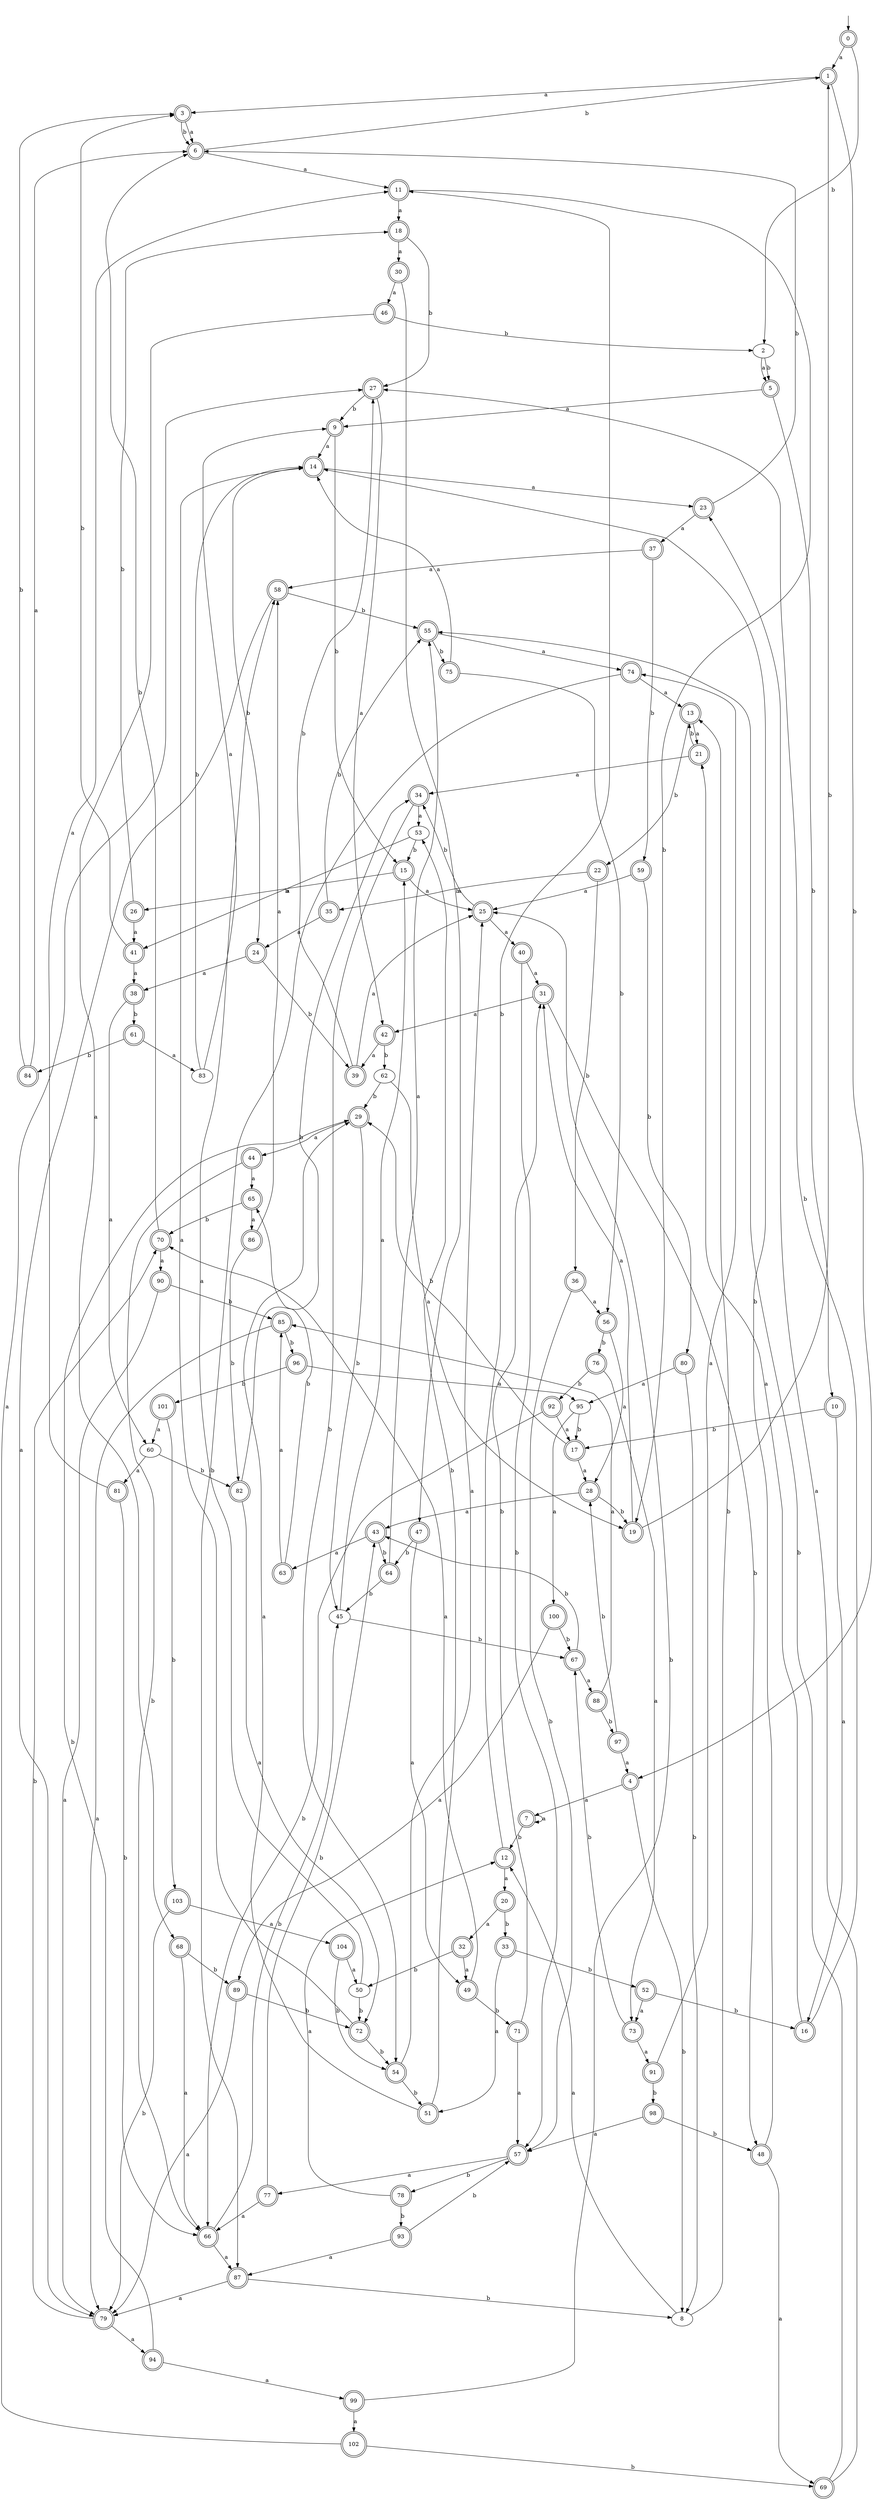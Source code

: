 digraph RandomDFA {
  __start0 [label="", shape=none];
  __start0 -> 0 [label=""];
  0 [shape=circle] [shape=doublecircle]
  0 -> 1 [label="a"]
  0 -> 2 [label="b"]
  1 [shape=doublecircle]
  1 -> 3 [label="a"]
  1 -> 4 [label="b"]
  2
  2 -> 5 [label="a"]
  2 -> 5 [label="b"]
  3 [shape=doublecircle]
  3 -> 6 [label="a"]
  3 -> 6 [label="b"]
  4 [shape=doublecircle]
  4 -> 7 [label="a"]
  4 -> 8 [label="b"]
  5 [shape=doublecircle]
  5 -> 9 [label="a"]
  5 -> 10 [label="b"]
  6 [shape=doublecircle]
  6 -> 11 [label="a"]
  6 -> 1 [label="b"]
  7 [shape=doublecircle]
  7 -> 7 [label="a"]
  7 -> 12 [label="b"]
  8
  8 -> 12 [label="a"]
  8 -> 13 [label="b"]
  9 [shape=doublecircle]
  9 -> 14 [label="a"]
  9 -> 15 [label="b"]
  10 [shape=doublecircle]
  10 -> 16 [label="a"]
  10 -> 17 [label="b"]
  11 [shape=doublecircle]
  11 -> 18 [label="a"]
  11 -> 19 [label="b"]
  12 [shape=doublecircle]
  12 -> 20 [label="a"]
  12 -> 11 [label="b"]
  13 [shape=doublecircle]
  13 -> 21 [label="a"]
  13 -> 22 [label="b"]
  14 [shape=doublecircle]
  14 -> 23 [label="a"]
  14 -> 24 [label="b"]
  15 [shape=doublecircle]
  15 -> 25 [label="a"]
  15 -> 26 [label="b"]
  16 [shape=doublecircle]
  16 -> 21 [label="a"]
  16 -> 27 [label="b"]
  17 [shape=doublecircle]
  17 -> 28 [label="a"]
  17 -> 29 [label="b"]
  18 [shape=doublecircle]
  18 -> 30 [label="a"]
  18 -> 27 [label="b"]
  19 [shape=doublecircle]
  19 -> 31 [label="a"]
  19 -> 1 [label="b"]
  20 [shape=doublecircle]
  20 -> 32 [label="a"]
  20 -> 33 [label="b"]
  21 [shape=doublecircle]
  21 -> 34 [label="a"]
  21 -> 13 [label="b"]
  22 [shape=doublecircle]
  22 -> 35 [label="a"]
  22 -> 36 [label="b"]
  23 [shape=doublecircle]
  23 -> 37 [label="a"]
  23 -> 6 [label="b"]
  24 [shape=doublecircle]
  24 -> 38 [label="a"]
  24 -> 39 [label="b"]
  25 [shape=doublecircle]
  25 -> 40 [label="a"]
  25 -> 34 [label="b"]
  26 [shape=doublecircle]
  26 -> 41 [label="a"]
  26 -> 18 [label="b"]
  27 [shape=doublecircle]
  27 -> 42 [label="a"]
  27 -> 9 [label="b"]
  28 [shape=doublecircle]
  28 -> 43 [label="a"]
  28 -> 19 [label="b"]
  29 [shape=doublecircle]
  29 -> 44 [label="a"]
  29 -> 45 [label="b"]
  30 [shape=doublecircle]
  30 -> 46 [label="a"]
  30 -> 47 [label="b"]
  31 [shape=doublecircle]
  31 -> 42 [label="a"]
  31 -> 48 [label="b"]
  32 [shape=doublecircle]
  32 -> 49 [label="a"]
  32 -> 50 [label="b"]
  33 [shape=doublecircle]
  33 -> 51 [label="a"]
  33 -> 52 [label="b"]
  34 [shape=doublecircle]
  34 -> 53 [label="a"]
  34 -> 54 [label="b"]
  35 [shape=doublecircle]
  35 -> 24 [label="a"]
  35 -> 55 [label="b"]
  36 [shape=doublecircle]
  36 -> 56 [label="a"]
  36 -> 57 [label="b"]
  37 [shape=doublecircle]
  37 -> 58 [label="a"]
  37 -> 59 [label="b"]
  38 [shape=doublecircle]
  38 -> 60 [label="a"]
  38 -> 61 [label="b"]
  39 [shape=doublecircle]
  39 -> 25 [label="a"]
  39 -> 27 [label="b"]
  40 [shape=doublecircle]
  40 -> 31 [label="a"]
  40 -> 57 [label="b"]
  41 [shape=doublecircle]
  41 -> 38 [label="a"]
  41 -> 3 [label="b"]
  42 [shape=doublecircle]
  42 -> 39 [label="a"]
  42 -> 62 [label="b"]
  43 [shape=doublecircle]
  43 -> 63 [label="a"]
  43 -> 64 [label="b"]
  44 [shape=doublecircle]
  44 -> 65 [label="a"]
  44 -> 66 [label="b"]
  45
  45 -> 15 [label="a"]
  45 -> 67 [label="b"]
  46 [shape=doublecircle]
  46 -> 68 [label="a"]
  46 -> 2 [label="b"]
  47 [shape=doublecircle]
  47 -> 49 [label="a"]
  47 -> 64 [label="b"]
  48 [shape=doublecircle]
  48 -> 69 [label="a"]
  48 -> 14 [label="b"]
  49 [shape=doublecircle]
  49 -> 70 [label="a"]
  49 -> 71 [label="b"]
  50
  50 -> 58 [label="a"]
  50 -> 72 [label="b"]
  51 [shape=doublecircle]
  51 -> 29 [label="a"]
  51 -> 53 [label="b"]
  52 [shape=doublecircle]
  52 -> 73 [label="a"]
  52 -> 16 [label="b"]
  53
  53 -> 41 [label="a"]
  53 -> 15 [label="b"]
  54 [shape=doublecircle]
  54 -> 25 [label="a"]
  54 -> 51 [label="b"]
  55 [shape=doublecircle]
  55 -> 74 [label="a"]
  55 -> 75 [label="b"]
  56 [shape=doublecircle]
  56 -> 28 [label="a"]
  56 -> 76 [label="b"]
  57 [shape=doublecircle]
  57 -> 77 [label="a"]
  57 -> 78 [label="b"]
  58 [shape=doublecircle]
  58 -> 79 [label="a"]
  58 -> 55 [label="b"]
  59 [shape=doublecircle]
  59 -> 25 [label="a"]
  59 -> 80 [label="b"]
  60
  60 -> 81 [label="a"]
  60 -> 82 [label="b"]
  61 [shape=doublecircle]
  61 -> 83 [label="a"]
  61 -> 84 [label="b"]
  62
  62 -> 19 [label="a"]
  62 -> 29 [label="b"]
  63 [shape=doublecircle]
  63 -> 85 [label="a"]
  63 -> 65 [label="b"]
  64 [shape=doublecircle]
  64 -> 55 [label="a"]
  64 -> 45 [label="b"]
  65 [shape=doublecircle]
  65 -> 86 [label="a"]
  65 -> 70 [label="b"]
  66 [shape=doublecircle]
  66 -> 87 [label="a"]
  66 -> 45 [label="b"]
  67 [shape=doublecircle]
  67 -> 88 [label="a"]
  67 -> 43 [label="b"]
  68 [shape=doublecircle]
  68 -> 66 [label="a"]
  68 -> 89 [label="b"]
  69 [shape=doublecircle]
  69 -> 23 [label="a"]
  69 -> 55 [label="b"]
  70 [shape=doublecircle]
  70 -> 90 [label="a"]
  70 -> 6 [label="b"]
  71 [shape=doublecircle]
  71 -> 57 [label="a"]
  71 -> 31 [label="b"]
  72 [shape=doublecircle]
  72 -> 14 [label="a"]
  72 -> 54 [label="b"]
  73 [shape=doublecircle]
  73 -> 91 [label="a"]
  73 -> 67 [label="b"]
  74 [shape=doublecircle]
  74 -> 13 [label="a"]
  74 -> 87 [label="b"]
  75 [shape=doublecircle]
  75 -> 14 [label="a"]
  75 -> 56 [label="b"]
  76 [shape=doublecircle]
  76 -> 73 [label="a"]
  76 -> 92 [label="b"]
  77 [shape=doublecircle]
  77 -> 66 [label="a"]
  77 -> 43 [label="b"]
  78 [shape=doublecircle]
  78 -> 12 [label="a"]
  78 -> 93 [label="b"]
  79 [shape=doublecircle]
  79 -> 94 [label="a"]
  79 -> 70 [label="b"]
  80 [shape=doublecircle]
  80 -> 95 [label="a"]
  80 -> 8 [label="b"]
  81 [shape=doublecircle]
  81 -> 11 [label="a"]
  81 -> 66 [label="b"]
  82 [shape=doublecircle]
  82 -> 72 [label="a"]
  82 -> 34 [label="b"]
  83
  83 -> 9 [label="a"]
  83 -> 14 [label="b"]
  84 [shape=doublecircle]
  84 -> 6 [label="a"]
  84 -> 3 [label="b"]
  85 [shape=doublecircle]
  85 -> 79 [label="a"]
  85 -> 96 [label="b"]
  86 [shape=doublecircle]
  86 -> 58 [label="a"]
  86 -> 82 [label="b"]
  87 [shape=doublecircle]
  87 -> 79 [label="a"]
  87 -> 8 [label="b"]
  88 [shape=doublecircle]
  88 -> 85 [label="a"]
  88 -> 97 [label="b"]
  89 [shape=doublecircle]
  89 -> 79 [label="a"]
  89 -> 72 [label="b"]
  90 [shape=doublecircle]
  90 -> 79 [label="a"]
  90 -> 85 [label="b"]
  91 [shape=doublecircle]
  91 -> 74 [label="a"]
  91 -> 98 [label="b"]
  92 [shape=doublecircle]
  92 -> 17 [label="a"]
  92 -> 66 [label="b"]
  93 [shape=doublecircle]
  93 -> 87 [label="a"]
  93 -> 57 [label="b"]
  94 [shape=doublecircle]
  94 -> 99 [label="a"]
  94 -> 29 [label="b"]
  95
  95 -> 100 [label="a"]
  95 -> 17 [label="b"]
  96 [shape=doublecircle]
  96 -> 95 [label="a"]
  96 -> 101 [label="b"]
  97 [shape=doublecircle]
  97 -> 4 [label="a"]
  97 -> 28 [label="b"]
  98 [shape=doublecircle]
  98 -> 57 [label="a"]
  98 -> 48 [label="b"]
  99 [shape=doublecircle]
  99 -> 102 [label="a"]
  99 -> 25 [label="b"]
  100 [shape=doublecircle]
  100 -> 89 [label="a"]
  100 -> 67 [label="b"]
  101 [shape=doublecircle]
  101 -> 60 [label="a"]
  101 -> 103 [label="b"]
  102 [shape=doublecircle]
  102 -> 27 [label="a"]
  102 -> 69 [label="b"]
  103 [shape=doublecircle]
  103 -> 104 [label="a"]
  103 -> 79 [label="b"]
  104 [shape=doublecircle]
  104 -> 50 [label="a"]
  104 -> 54 [label="b"]
}
